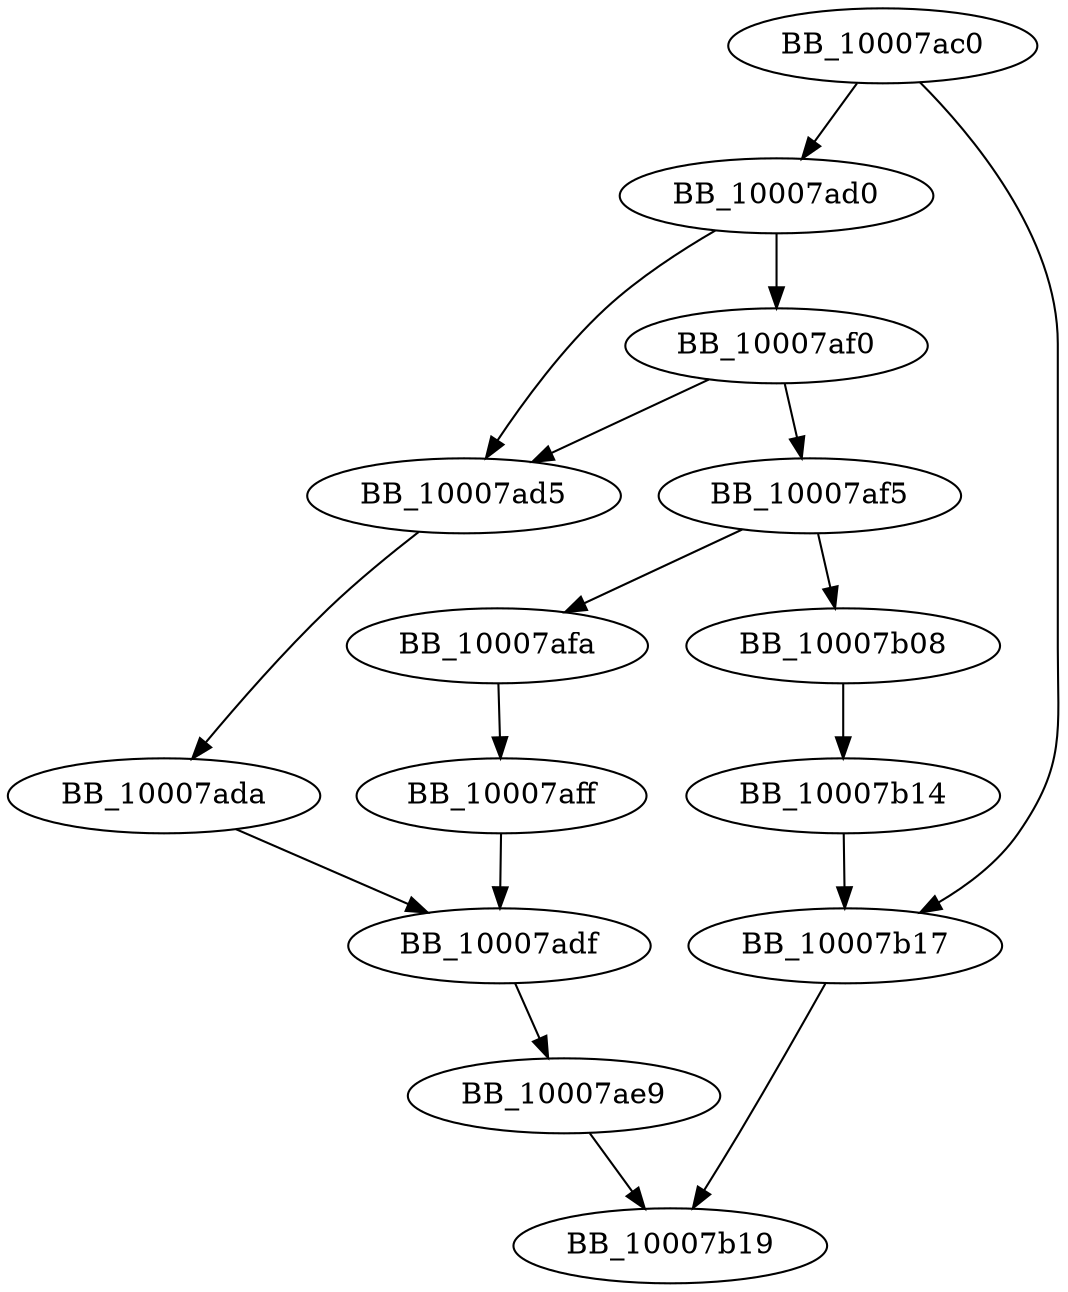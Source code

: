 DiGraph _memmove_s{
BB_10007ac0->BB_10007ad0
BB_10007ac0->BB_10007b17
BB_10007ad0->BB_10007ad5
BB_10007ad0->BB_10007af0
BB_10007ad5->BB_10007ada
BB_10007ada->BB_10007adf
BB_10007adf->BB_10007ae9
BB_10007ae9->BB_10007b19
BB_10007af0->BB_10007ad5
BB_10007af0->BB_10007af5
BB_10007af5->BB_10007afa
BB_10007af5->BB_10007b08
BB_10007afa->BB_10007aff
BB_10007aff->BB_10007adf
BB_10007b08->BB_10007b14
BB_10007b14->BB_10007b17
BB_10007b17->BB_10007b19
}
